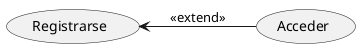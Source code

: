 @startuml
left to right direction
"Acceder" as (cliente)
"Registrarse" as (resgistro)

(resgistro) <-- (cliente) : <<extend>>
@enduml
